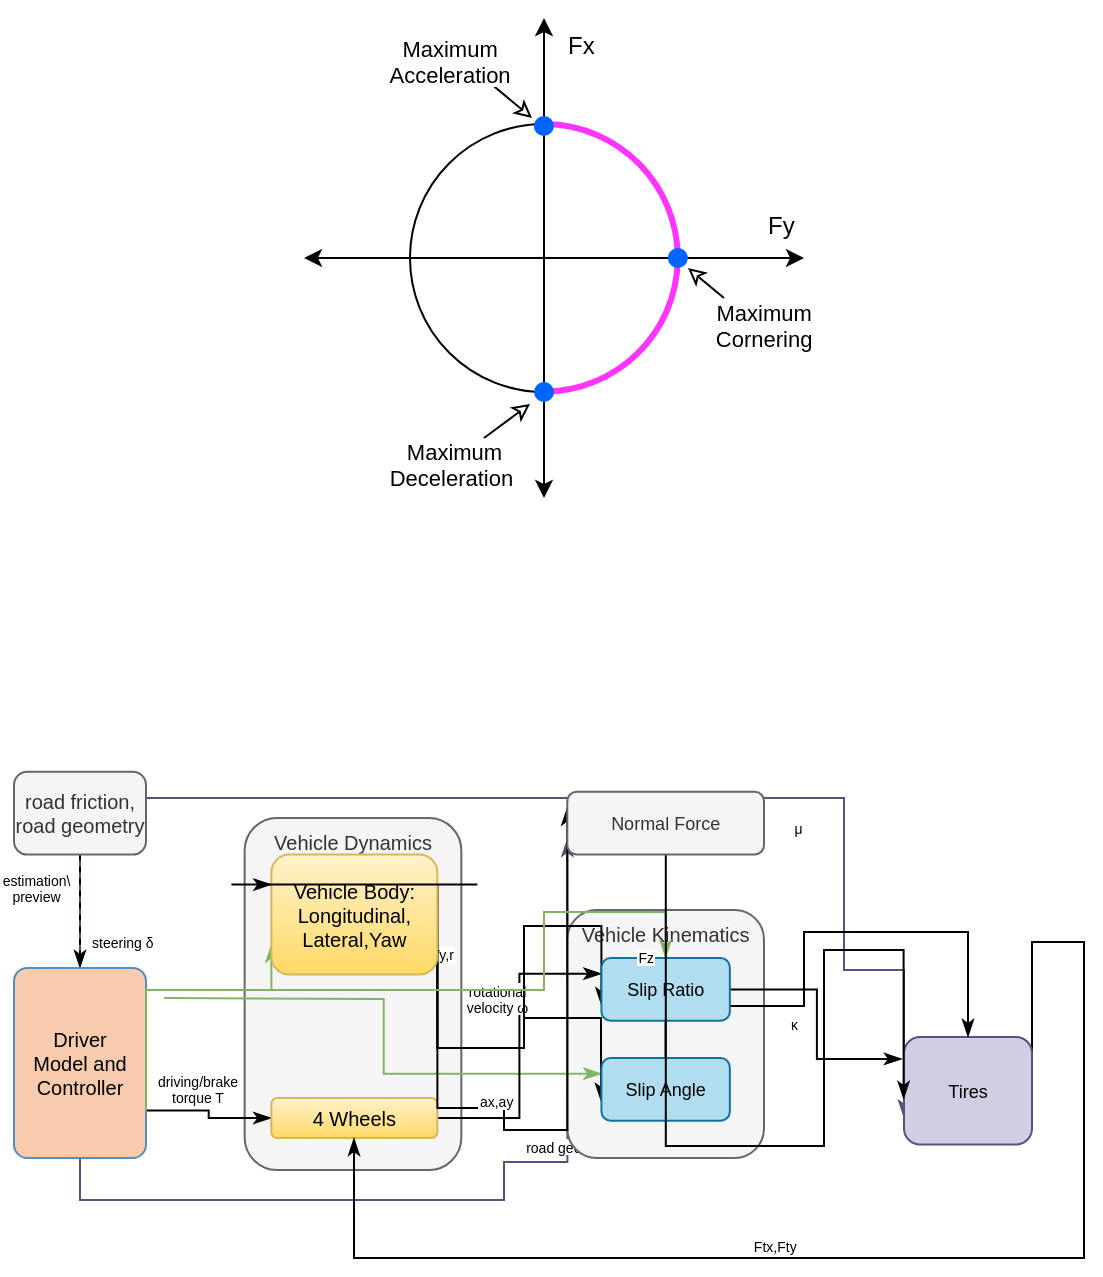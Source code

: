 <mxfile version="14.5.3" type="github" pages="2">
  <diagram id="g7usEjnd5ee0Ly5ZbJtn" name="Page-1">
    <mxGraphModel dx="1016" dy="541" grid="1" gridSize="10" guides="1" tooltips="1" connect="1" arrows="1" fold="1" page="1" pageScale="1" pageWidth="850" pageHeight="1100" math="0" shadow="0">
      <root>
        <mxCell id="0" />
        <mxCell id="1" parent="0" />
        <mxCell id="kuxUDI9ris-chH6kOZA5-81" value="" style="edgeStyle=orthogonalEdgeStyle;rounded=0;orthogonalLoop=1;jettySize=auto;entryX=0;entryY=0.75;entryDx=0;entryDy=0;startArrow=none;startFill=0;endArrow=classicThin;endFill=1;fontSize=10;fillColor=#d0cee2;strokeColor=#56517e;" parent="1" source="kuxUDI9ris-chH6kOZA5-87" target="kuxUDI9ris-chH6kOZA5-118" edge="1">
          <mxGeometry relative="1" as="geometry">
            <Array as="points">
              <mxPoint x="420" y="791" />
              <mxPoint x="420" y="772" />
            </Array>
          </mxGeometry>
        </mxCell>
        <mxCell id="kuxUDI9ris-chH6kOZA5-82" value="road geometry" style="edgeLabel;align=center;verticalAlign=middle;resizable=0;points=[];fontSize=7;" parent="kuxUDI9ris-chH6kOZA5-81" vertex="1" connectable="0">
          <mxGeometry x="0.278" y="1" relative="1" as="geometry">
            <mxPoint x="36.62" y="-25.42" as="offset" />
          </mxGeometry>
        </mxCell>
        <mxCell id="kuxUDI9ris-chH6kOZA5-83" value="" style="edgeStyle=orthogonalEdgeStyle;rounded=0;orthogonalLoop=1;jettySize=auto;entryX=0;entryY=0.75;entryDx=0;entryDy=0;startArrow=none;startFill=0;endArrow=classicThin;endFill=1;fontSize=7;fillColor=#d0cee2;strokeColor=#56517e;" parent="1" source="kuxUDI9ris-chH6kOZA5-87" target="kuxUDI9ris-chH6kOZA5-102" edge="1">
          <mxGeometry relative="1" as="geometry">
            <Array as="points">
              <mxPoint x="208" y="590" />
              <mxPoint x="590" y="590" />
              <mxPoint x="590" y="676" />
              <mxPoint x="620" y="676" />
            </Array>
          </mxGeometry>
        </mxCell>
        <mxCell id="kuxUDI9ris-chH6kOZA5-84" value="μ" style="edgeLabel;align=center;verticalAlign=middle;resizable=0;points=[];fontSize=7;" parent="kuxUDI9ris-chH6kOZA5-83" vertex="1" connectable="0">
          <mxGeometry x="0.38" y="-1" relative="1" as="geometry">
            <mxPoint x="-22" y="-8" as="offset" />
          </mxGeometry>
        </mxCell>
        <mxCell id="kuxUDI9ris-chH6kOZA5-85" value="" style="edgeStyle=orthogonalEdgeStyle;rounded=0;orthogonalLoop=1;jettySize=auto;startArrow=none;startFill=0;endArrow=classicThin;endFill=1;fontSize=7;dashed=1;" parent="1" source="kuxUDI9ris-chH6kOZA5-87" target="kuxUDI9ris-chH6kOZA5-95" edge="1">
          <mxGeometry relative="1" as="geometry" />
        </mxCell>
        <mxCell id="kuxUDI9ris-chH6kOZA5-86" value="estimation\&#xa;preview" style="edgeLabel;align=center;verticalAlign=middle;resizable=0;points=[];fontSize=7;" parent="kuxUDI9ris-chH6kOZA5-85" vertex="1" connectable="0">
          <mxGeometry x="-0.254" relative="1" as="geometry">
            <mxPoint x="-22" y="-4.04" as="offset" />
          </mxGeometry>
        </mxCell>
        <mxCell id="kuxUDI9ris-chH6kOZA5-87" value="road friction,&#xa;road geometry" style="rounded=1;labelBackgroundColor=none;arcSize=16;verticalAlign=middle;fontSize=10;align=center;fillColor=#f5f5f5;strokeColor=#666666;fontColor=#333333;" parent="1" vertex="1">
          <mxGeometry x="175" y="576.87" width="66" height="41.42" as="geometry" />
        </mxCell>
        <mxCell id="kuxUDI9ris-chH6kOZA5-88" value="Vehicle Kinematics" style="rounded=1;align=center;verticalAlign=top;fontSize=10;fontStyle=0;strokeColor=#666666;fillColor=#f5f5f5;fontColor=#333333;glass=0;" parent="1" vertex="1">
          <mxGeometry x="451.65" y="646" width="98.35" height="124" as="geometry" />
        </mxCell>
        <mxCell id="kuxUDI9ris-chH6kOZA5-89" value="Vehicle Dynamics" style="rounded=1;align=center;verticalAlign=top;fontSize=10;fontStyle=0;strokeColor=#666666;fillColor=#f5f5f5;fontColor=#333333;glass=0;" parent="1" vertex="1">
          <mxGeometry x="290.32" y="600" width="108.35" height="176" as="geometry" />
        </mxCell>
        <mxCell id="kuxUDI9ris-chH6kOZA5-90" value="" style="edgeStyle=orthogonalEdgeStyle;rounded=0;orthogonalLoop=1;jettySize=auto;entryX=0;entryY=0.5;entryDx=0;entryDy=0;endArrow=classicThin;endFill=1;exitX=1;exitY=0.75;exitDx=0;exitDy=0;" parent="1" source="kuxUDI9ris-chH6kOZA5-95" target="kuxUDI9ris-chH6kOZA5-98" edge="1">
          <mxGeometry relative="1" as="geometry">
            <mxPoint x="250" y="740" as="sourcePoint" />
          </mxGeometry>
        </mxCell>
        <mxCell id="kuxUDI9ris-chH6kOZA5-91" value="driving/brake &#xa;torque T" style="edgeLabel;align=center;verticalAlign=middle;resizable=0;points=[];fontSize=7;" parent="kuxUDI9ris-chH6kOZA5-90" vertex="1" connectable="0">
          <mxGeometry x="-0.258" y="-1" relative="1" as="geometry">
            <mxPoint x="1.24" y="-11.41" as="offset" />
          </mxGeometry>
        </mxCell>
        <mxCell id="kuxUDI9ris-chH6kOZA5-92" value="" style="edgeStyle=orthogonalEdgeStyle;rounded=0;orthogonalLoop=1;jettySize=auto;exitX=1;exitY=0.75;exitDx=0;exitDy=0;fontSize=7;endArrow=classicThin;endFill=1;fillColor=#d5e8d4;strokeColor=#82b366;entryX=0;entryY=0.75;entryDx=0;entryDy=0;" parent="1" source="kuxUDI9ris-chH6kOZA5-95" target="kuxUDI9ris-chH6kOZA5-108" edge="1">
          <mxGeometry relative="1" as="geometry">
            <Array as="points">
              <mxPoint x="241" y="686" />
              <mxPoint x="304" y="686" />
            </Array>
          </mxGeometry>
        </mxCell>
        <mxCell id="kuxUDI9ris-chH6kOZA5-93" value="steering δ" style="edgeLabel;align=center;verticalAlign=middle;resizable=0;points=[];fontSize=7;" parent="kuxUDI9ris-chH6kOZA5-92" vertex="1" connectable="0">
          <mxGeometry x="-0.199" y="1" relative="1" as="geometry">
            <mxPoint x="-10.86" y="-25.51" as="offset" />
          </mxGeometry>
        </mxCell>
        <mxCell id="kuxUDI9ris-chH6kOZA5-94" value="" style="edgeStyle=orthogonalEdgeStyle;rounded=0;orthogonalLoop=1;jettySize=auto;entryX=0;entryY=0.25;entryDx=0;entryDy=0;fontSize=7;endArrow=classicThin;endFill=1;fillColor=#d5e8d4;strokeColor=#82b366;" parent="1" target="kuxUDI9ris-chH6kOZA5-111" edge="1">
          <mxGeometry relative="1" as="geometry">
            <mxPoint x="250" y="690" as="sourcePoint" />
          </mxGeometry>
        </mxCell>
        <mxCell id="kuxUDI9ris-chH6kOZA5-95" value="Driver &#xa;Model and &#xa;Controller" style="rounded=1;align=center;verticalAlign=middle;fontSize=10;fontStyle=0;fillColor=#F8CBAD;strokeColor=#578EC0;arcSize=10;" parent="1" vertex="1">
          <mxGeometry x="175" y="674.97" width="66" height="95.03" as="geometry" />
        </mxCell>
        <mxCell id="kuxUDI9ris-chH6kOZA5-96" value="" style="edgeStyle=orthogonalEdgeStyle;rounded=0;orthogonalLoop=1;jettySize=auto;fontSize=7;entryX=0;entryY=0.25;entryDx=0;entryDy=0;endArrow=classicThin;endFill=1;" parent="1" source="kuxUDI9ris-chH6kOZA5-98" target="kuxUDI9ris-chH6kOZA5-114" edge="1">
          <mxGeometry relative="1" as="geometry">
            <mxPoint x="460" y="630" as="targetPoint" />
          </mxGeometry>
        </mxCell>
        <mxCell id="kuxUDI9ris-chH6kOZA5-97" value="rotational &#xa;velocity ω" style="edgeLabel;align=center;verticalAlign=middle;resizable=0;points=[];fontSize=7;" parent="kuxUDI9ris-chH6kOZA5-96" vertex="1" connectable="0">
          <mxGeometry x="0.169" relative="1" as="geometry">
            <mxPoint x="-11.21" y="-10.4" as="offset" />
          </mxGeometry>
        </mxCell>
        <mxCell id="kuxUDI9ris-chH6kOZA5-98" value="4 Wheels" style="rounded=1;align=center;verticalAlign=middle;fontSize=10;fontStyle=0;fillColor=#fff2cc;strokeColor=#d6b656;gradientColor=#ffd966;" parent="1" vertex="1">
          <mxGeometry x="303.68" y="740.005" width="83" height="20" as="geometry" />
        </mxCell>
        <mxCell id="kuxUDI9ris-chH6kOZA5-99" value="" style="edgeStyle=orthogonalEdgeStyle;rounded=0;orthogonalLoop=1;jettySize=auto;exitX=0.5;exitY=1;exitDx=0;exitDy=0;" parent="1" source="kuxUDI9ris-chH6kOZA5-98" target="kuxUDI9ris-chH6kOZA5-98" edge="1">
          <mxGeometry relative="1" as="geometry" />
        </mxCell>
        <mxCell id="kuxUDI9ris-chH6kOZA5-100" value="" style="edgeStyle=orthogonalEdgeStyle;rounded=0;orthogonalLoop=1;jettySize=auto;exitX=1;exitY=0.5;exitDx=0;exitDy=0;fontSize=7;endArrow=classicThin;endFill=1;" parent="1" source="kuxUDI9ris-chH6kOZA5-102" edge="1">
          <mxGeometry relative="1" as="geometry">
            <mxPoint x="345" y="760" as="targetPoint" />
            <Array as="points">
              <mxPoint x="710" y="662" />
              <mxPoint x="710" y="820" />
              <mxPoint x="345" y="820" />
            </Array>
          </mxGeometry>
        </mxCell>
        <mxCell id="kuxUDI9ris-chH6kOZA5-101" value="Ftx,Fty" style="edgeLabel;align=center;verticalAlign=middle;resizable=0;points=[];fontSize=7;" parent="kuxUDI9ris-chH6kOZA5-100" vertex="1" connectable="0">
          <mxGeometry x="0.217" relative="1" as="geometry">
            <mxPoint x="2.99" y="-6" as="offset" />
          </mxGeometry>
        </mxCell>
        <mxCell id="kuxUDI9ris-chH6kOZA5-102" value="Tires" style="rounded=1;align=center;verticalAlign=middle;fillColor=#d0cee2;strokeColor=#56517e;fontSize=9;fontStyle=0;" parent="1" vertex="1">
          <mxGeometry x="620" y="709.51" width="64" height="53.76" as="geometry" />
        </mxCell>
        <mxCell id="kuxUDI9ris-chH6kOZA5-103" value="" style="edgeStyle=orthogonalEdgeStyle;rounded=0;orthogonalLoop=1;jettySize=auto;fontSize=7;entryX=-0.003;entryY=0.685;entryDx=0;entryDy=0;entryPerimeter=0;endArrow=classicThin;endFill=1;exitX=1;exitY=0.25;exitDx=0;exitDy=0;" parent="1" source="kuxUDI9ris-chH6kOZA5-108" target="kuxUDI9ris-chH6kOZA5-111" edge="1">
          <mxGeometry relative="1" as="geometry">
            <Array as="points">
              <mxPoint x="430" y="715" />
              <mxPoint x="430" y="700" />
            </Array>
          </mxGeometry>
        </mxCell>
        <mxCell id="kuxUDI9ris-chH6kOZA5-104" value="Vx,Vy,r" style="edgeLabel;align=center;verticalAlign=middle;resizable=0;points=[];fontSize=7;" parent="kuxUDI9ris-chH6kOZA5-103" vertex="1" connectable="0">
          <mxGeometry x="-0.624" relative="1" as="geometry">
            <mxPoint x="-2.93" y="-6.3" as="offset" />
          </mxGeometry>
        </mxCell>
        <mxCell id="kuxUDI9ris-chH6kOZA5-105" value="" style="edgeStyle=orthogonalEdgeStyle;rounded=0;orthogonalLoop=1;jettySize=auto;startArrow=none;startFill=0;endArrow=classicThin;endFill=1;fontSize=7;entryX=0;entryY=0.75;entryDx=0;entryDy=0;exitX=1;exitY=0.25;exitDx=0;exitDy=0;" parent="1" source="kuxUDI9ris-chH6kOZA5-108" target="kuxUDI9ris-chH6kOZA5-114" edge="1">
          <mxGeometry relative="1" as="geometry">
            <mxPoint x="450" y="740" as="targetPoint" />
            <Array as="points">
              <mxPoint x="430" y="715" />
              <mxPoint x="430" y="654" />
            </Array>
          </mxGeometry>
        </mxCell>
        <mxCell id="kuxUDI9ris-chH6kOZA5-106" value="" style="edgeStyle=orthogonalEdgeStyle;rounded=0;orthogonalLoop=1;jettySize=auto;startArrow=none;startFill=0;endArrow=classicThin;endFill=1;fontSize=7;entryX=0;entryY=0.25;entryDx=0;entryDy=0;exitX=1;exitY=0.75;exitDx=0;exitDy=0;" parent="1" source="kuxUDI9ris-chH6kOZA5-108" target="kuxUDI9ris-chH6kOZA5-118" edge="1">
          <mxGeometry relative="1" as="geometry">
            <Array as="points">
              <mxPoint x="420" y="745" />
              <mxPoint x="420" y="756" />
            </Array>
          </mxGeometry>
        </mxCell>
        <mxCell id="kuxUDI9ris-chH6kOZA5-107" value="ax,ay" style="edgeLabel;align=center;verticalAlign=middle;resizable=0;points=[];fontSize=7;" parent="kuxUDI9ris-chH6kOZA5-106" vertex="1" connectable="0">
          <mxGeometry x="-0.536" y="1" relative="1" as="geometry">
            <mxPoint x="28.38" y="4.58" as="offset" />
          </mxGeometry>
        </mxCell>
        <mxCell id="kuxUDI9ris-chH6kOZA5-108" value="Vehicle Body:&#xa;Longitudinal,&#xa;Lateral,Yaw" style="rounded=1;align=center;verticalAlign=middle;fontSize=10;fontStyle=0;fillColor=#fff2cc;strokeColor=#d6b656;gradientColor=#ffd966;" parent="1" vertex="1">
          <mxGeometry x="303.68" y="618.29" width="83" height="60" as="geometry" />
        </mxCell>
        <mxCell id="kuxUDI9ris-chH6kOZA5-109" value="" style="edgeStyle=orthogonalEdgeStyle;rounded=0;orthogonalLoop=1;jettySize=auto;startArrow=none;startFill=0;endArrow=classicThin;endFill=1;fontSize=7;" parent="1" source="kuxUDI9ris-chH6kOZA5-111" target="kuxUDI9ris-chH6kOZA5-102" edge="1">
          <mxGeometry relative="1" as="geometry">
            <Array as="points">
              <mxPoint x="570" y="694" />
              <mxPoint x="570" y="657" />
            </Array>
          </mxGeometry>
        </mxCell>
        <mxCell id="kuxUDI9ris-chH6kOZA5-110" value="α" style="edgeLabel;align=center;verticalAlign=middle;resizable=0;points=[];fontSize=7;" parent="kuxUDI9ris-chH6kOZA5-109" vertex="1" connectable="0">
          <mxGeometry x="-0.642" y="-1" relative="1" as="geometry">
            <mxPoint x="3.85" y="-6.92" as="offset" />
          </mxGeometry>
        </mxCell>
        <mxCell id="kuxUDI9ris-chH6kOZA5-111" value="Slip Angle" style="rounded=1;align=center;verticalAlign=middle;fillColor=#b1ddf0;strokeColor=#10739e;fontSize=9;fontStyle=0;" parent="1" vertex="1">
          <mxGeometry x="468.72" y="720" width="64.21" height="31.42" as="geometry" />
        </mxCell>
        <mxCell id="kuxUDI9ris-chH6kOZA5-112" value="" style="edgeStyle=orthogonalEdgeStyle;rounded=0;orthogonalLoop=1;jettySize=auto;startArrow=none;startFill=0;endArrow=classicThin;endFill=1;fontSize=7;entryX=-0.016;entryY=0.204;entryDx=0;entryDy=0;entryPerimeter=0;" parent="1" source="kuxUDI9ris-chH6kOZA5-114" target="kuxUDI9ris-chH6kOZA5-102" edge="1">
          <mxGeometry relative="1" as="geometry" />
        </mxCell>
        <mxCell id="kuxUDI9ris-chH6kOZA5-113" value="κ" style="edgeLabel;align=center;verticalAlign=middle;resizable=0;points=[];fontSize=7;" parent="kuxUDI9ris-chH6kOZA5-112" vertex="1" connectable="0">
          <mxGeometry x="0.016" y="6" relative="1" as="geometry">
            <mxPoint x="-17.43" y="-0.31" as="offset" />
          </mxGeometry>
        </mxCell>
        <mxCell id="kuxUDI9ris-chH6kOZA5-114" value="Slip Ratio" style="rounded=1;align=center;verticalAlign=middle;fillColor=#b1ddf0;strokeColor=#10739e;fontSize=9;fontStyle=0;" parent="1" vertex="1">
          <mxGeometry x="468.72" y="670.0" width="64.21" height="31.42" as="geometry" />
        </mxCell>
        <mxCell id="kuxUDI9ris-chH6kOZA5-115" value="" style="edgeStyle=orthogonalEdgeStyle;rounded=0;orthogonalLoop=1;jettySize=auto;exitX=1;exitY=0.75;exitDx=0;exitDy=0;fontSize=7;endArrow=classicThin;endFill=1;fillColor=#d5e8d4;strokeColor=#82b366;" parent="1" source="kuxUDI9ris-chH6kOZA5-95" target="kuxUDI9ris-chH6kOZA5-114" edge="1">
          <mxGeometry relative="1" as="geometry">
            <mxPoint x="230" y="695.953" as="sourcePoint" />
            <mxPoint x="337.68" y="740" as="targetPoint" />
            <Array as="points">
              <mxPoint x="440" y="686" />
              <mxPoint x="440" y="647" />
            </Array>
          </mxGeometry>
        </mxCell>
        <mxCell id="kuxUDI9ris-chH6kOZA5-116" value="" style="edgeStyle=orthogonalEdgeStyle;rounded=0;orthogonalLoop=1;jettySize=auto;entryX=-0.003;entryY=0.576;entryDx=0;entryDy=0;startArrow=none;startFill=0;endArrow=classicThin;endFill=1;fontSize=7;entryPerimeter=0;" parent="1" source="kuxUDI9ris-chH6kOZA5-118" target="kuxUDI9ris-chH6kOZA5-102" edge="1">
          <mxGeometry relative="1" as="geometry">
            <Array as="points">
              <mxPoint x="580" y="764" />
              <mxPoint x="580" y="666" />
            </Array>
          </mxGeometry>
        </mxCell>
        <mxCell id="kuxUDI9ris-chH6kOZA5-117" value="Fz" style="edgeLabel;align=center;verticalAlign=middle;resizable=0;points=[];fontSize=7;" parent="kuxUDI9ris-chH6kOZA5-116" vertex="1" connectable="0">
          <mxGeometry x="-0.736" y="1" relative="1" as="geometry">
            <mxPoint x="-11" y="-6" as="offset" />
          </mxGeometry>
        </mxCell>
        <mxCell id="kuxUDI9ris-chH6kOZA5-118" value="Normal Force" style="rounded=1;align=center;verticalAlign=middle;fontSize=9;fontStyle=0;fillColor=#f5f5f5;strokeColor=#666666;fontColor=#333333;" parent="1" vertex="1">
          <mxGeometry x="451.65" y="586.87" width="98.35" height="31.42" as="geometry" />
        </mxCell>
        <mxCell id="kuxUDI9ris-chH6kOZA5-119" value="" style="edgeStyle=orthogonalEdgeStyle;rounded=0;orthogonalLoop=1;jettySize=auto;startArrow=none;startFill=0;endArrow=classicThin;endFill=1;fontSize=7;entryX=0;entryY=0.25;entryDx=0;entryDy=0;exitX=1;exitY=0.25;exitDx=0;exitDy=0;" parent="1" source="kuxUDI9ris-chH6kOZA5-108" target="kuxUDI9ris-chH6kOZA5-108" edge="1">
          <mxGeometry relative="1" as="geometry">
            <mxPoint x="478.72" y="664.155" as="targetPoint" />
            <mxPoint x="396.68" y="725" as="sourcePoint" />
          </mxGeometry>
        </mxCell>
        <mxCell id="zeGIx0DeRolgVq0zqXq3-1" value="" style="endArrow=classic;startArrow=classic;" edge="1" parent="1">
          <mxGeometry width="50" height="50" relative="1" as="geometry">
            <mxPoint x="320" y="320" as="sourcePoint" />
            <mxPoint x="570" y="320" as="targetPoint" />
          </mxGeometry>
        </mxCell>
        <mxCell id="zeGIx0DeRolgVq0zqXq3-2" value="" style="endArrow=classic;startArrow=classic;" edge="1" parent="1">
          <mxGeometry width="50" height="50" relative="1" as="geometry">
            <mxPoint x="440" y="440" as="sourcePoint" />
            <mxPoint x="440" y="200" as="targetPoint" />
          </mxGeometry>
        </mxCell>
        <mxCell id="zeGIx0DeRolgVq0zqXq3-3" value="" style="ellipse;fillColor=none;aspect=fixed;" vertex="1" parent="1">
          <mxGeometry x="373" y="253" width="134" height="134" as="geometry" />
        </mxCell>
        <mxCell id="zeGIx0DeRolgVq0zqXq3-5" value="Fx" style="text;" vertex="1" parent="1">
          <mxGeometry x="450" y="200" width="40" height="30" as="geometry" />
        </mxCell>
        <mxCell id="zeGIx0DeRolgVq0zqXq3-6" value="Fy" style="text;" vertex="1" parent="1">
          <mxGeometry x="550" y="290" width="40" height="30" as="geometry" />
        </mxCell>
        <mxCell id="zeGIx0DeRolgVq0zqXq3-8" value="" style="verticalLabelPosition=bottom;verticalAlign=top;shape=mxgraph.basic.arc;startAngle=0.002;endAngle=0.502;strokeWidth=3;fontColor=#ffffff;fillColor=none;strokeColor=#FF33FF;" vertex="1" parent="1">
          <mxGeometry x="373" y="253" width="133.858" height="133.858" as="geometry" />
        </mxCell>
        <mxCell id="zeGIx0DeRolgVq0zqXq3-10" value="" style="shape=ellipse;fillColor=#0065FF;strokeColor=none;" vertex="1" parent="1">
          <mxGeometry x="435" y="382" width="10" height="10" as="geometry" />
        </mxCell>
        <mxCell id="zeGIx0DeRolgVq0zqXq3-11" value="" style="shape=ellipse;fillColor=#0065FF;strokeColor=none;" vertex="1" parent="1">
          <mxGeometry x="501.93" y="315" width="10" height="10" as="geometry" />
        </mxCell>
        <mxCell id="zeGIx0DeRolgVq0zqXq3-14" value="" style="shape=ellipse;fillColor=#0065FF;strokeColor=none;" vertex="1" parent="1">
          <mxGeometry x="434.93" y="249" width="10" height="10" as="geometry" />
        </mxCell>
        <mxCell id="zeGIx0DeRolgVq0zqXq3-16" value="" style="endArrow=classic;endFill=0;" edge="1" parent="1">
          <mxGeometry width="50" height="50" relative="1" as="geometry">
            <mxPoint x="410" y="230" as="sourcePoint" />
            <mxPoint x="434" y="250" as="targetPoint" />
          </mxGeometry>
        </mxCell>
        <mxCell id="zeGIx0DeRolgVq0zqXq3-17" value="Maximum &#xa;Acceleration" style="edgeLabel;align=center;verticalAlign=middle;resizable=0;points=[];" vertex="1" connectable="0" parent="zeGIx0DeRolgVq0zqXq3-16">
          <mxGeometry x="-0.458" relative="1" as="geometry">
            <mxPoint x="-23.74" y="-14.26" as="offset" />
          </mxGeometry>
        </mxCell>
        <mxCell id="zeGIx0DeRolgVq0zqXq3-19" value="" style="endArrow=classic;endFill=0;" edge="1" parent="1">
          <mxGeometry width="50" height="50" relative="1" as="geometry">
            <mxPoint x="410" y="410" as="sourcePoint" />
            <mxPoint x="433" y="393" as="targetPoint" />
          </mxGeometry>
        </mxCell>
        <mxCell id="zeGIx0DeRolgVq0zqXq3-20" value="Maximum &#xa;Deceleration " style="edgeLabel;align=center;verticalAlign=middle;resizable=0;points=[];" vertex="1" connectable="0" parent="zeGIx0DeRolgVq0zqXq3-19">
          <mxGeometry x="-0.458" relative="1" as="geometry">
            <mxPoint x="-21.42" y="17.42" as="offset" />
          </mxGeometry>
        </mxCell>
        <mxCell id="zeGIx0DeRolgVq0zqXq3-22" value="" style="endArrow=classic;endFill=0;" edge="1" parent="1">
          <mxGeometry width="50" height="50" relative="1" as="geometry">
            <mxPoint x="530" y="340" as="sourcePoint" />
            <mxPoint x="512" y="325" as="targetPoint" />
          </mxGeometry>
        </mxCell>
        <mxCell id="zeGIx0DeRolgVq0zqXq3-23" value="Maximum &#xa;Cornering" style="edgeLabel;align=center;verticalAlign=middle;resizable=0;points=[];" vertex="1" connectable="0" parent="zeGIx0DeRolgVq0zqXq3-22">
          <mxGeometry x="-0.458" relative="1" as="geometry">
            <mxPoint x="24.83" y="17.42" as="offset" />
          </mxGeometry>
        </mxCell>
      </root>
    </mxGraphModel>
  </diagram>
  <diagram id="X77Ue-ZlXGN9faTH996L" name="Page-2">
    <mxGraphModel dx="779" dy="412" grid="0" gridSize="10" guides="1" tooltips="1" connect="1" arrows="1" fold="1" page="1" pageScale="1" pageWidth="850" pageHeight="1100" math="0" shadow="0">
      <root>
        <mxCell id="i4RcE1fr88npL_jNl3nU-0" />
        <mxCell id="i4RcE1fr88npL_jNl3nU-1" parent="i4RcE1fr88npL_jNl3nU-0" />
        <mxCell id="Za7xxilf6f-1Jp0edNZU-0" value="" style="edgeStyle=orthogonalEdgeStyle;rounded=0;orthogonalLoop=1;jettySize=auto;entryX=0;entryY=0.75;entryDx=0;entryDy=0;startArrow=none;startFill=0;endArrow=classicThin;endFill=1;fontSize=10;fillColor=#d0cee2;strokeColor=#56517e;" edge="1" parent="i4RcE1fr88npL_jNl3nU-1" source="Za7xxilf6f-1Jp0edNZU-6" target="Za7xxilf6f-1Jp0edNZU-37">
          <mxGeometry relative="1" as="geometry">
            <Array as="points">
              <mxPoint x="425" y="404.13" />
              <mxPoint x="425" y="385.13" />
            </Array>
          </mxGeometry>
        </mxCell>
        <mxCell id="Za7xxilf6f-1Jp0edNZU-1" value="road geometry" style="edgeLabel;align=center;verticalAlign=middle;resizable=0;points=[];fontSize=7;" vertex="1" connectable="0" parent="Za7xxilf6f-1Jp0edNZU-0">
          <mxGeometry x="0.278" y="1" relative="1" as="geometry">
            <mxPoint x="36.62" y="-25.42" as="offset" />
          </mxGeometry>
        </mxCell>
        <mxCell id="Za7xxilf6f-1Jp0edNZU-2" value="" style="edgeStyle=orthogonalEdgeStyle;rounded=0;orthogonalLoop=1;jettySize=auto;entryX=0;entryY=0.75;entryDx=0;entryDy=0;startArrow=none;startFill=0;endArrow=classicThin;endFill=1;fontSize=7;fillColor=#d0cee2;strokeColor=#56517e;" edge="1" parent="i4RcE1fr88npL_jNl3nU-1" source="Za7xxilf6f-1Jp0edNZU-6" target="Za7xxilf6f-1Jp0edNZU-21">
          <mxGeometry relative="1" as="geometry">
            <Array as="points">
              <mxPoint x="213" y="203.13" />
              <mxPoint x="595" y="203.13" />
              <mxPoint x="595" y="289.13" />
              <mxPoint x="625" y="289.13" />
            </Array>
          </mxGeometry>
        </mxCell>
        <mxCell id="Za7xxilf6f-1Jp0edNZU-3" value="μ" style="edgeLabel;align=center;verticalAlign=middle;resizable=0;points=[];fontSize=7;" vertex="1" connectable="0" parent="Za7xxilf6f-1Jp0edNZU-2">
          <mxGeometry x="0.38" y="-1" relative="1" as="geometry">
            <mxPoint x="-22" y="-8" as="offset" />
          </mxGeometry>
        </mxCell>
        <mxCell id="Za7xxilf6f-1Jp0edNZU-4" value="" style="edgeStyle=orthogonalEdgeStyle;rounded=0;orthogonalLoop=1;jettySize=auto;startArrow=none;startFill=0;endArrow=classicThin;endFill=1;fontSize=7;dashed=1;" edge="1" parent="i4RcE1fr88npL_jNl3nU-1" source="Za7xxilf6f-1Jp0edNZU-6" target="Za7xxilf6f-1Jp0edNZU-14">
          <mxGeometry relative="1" as="geometry" />
        </mxCell>
        <mxCell id="Za7xxilf6f-1Jp0edNZU-5" value="estimation\&#xa;preview" style="edgeLabel;align=center;verticalAlign=middle;resizable=0;points=[];fontSize=7;" vertex="1" connectable="0" parent="Za7xxilf6f-1Jp0edNZU-4">
          <mxGeometry x="-0.254" relative="1" as="geometry">
            <mxPoint x="-22" y="-4.04" as="offset" />
          </mxGeometry>
        </mxCell>
        <mxCell id="Za7xxilf6f-1Jp0edNZU-6" value="road friction,&#xa;road geometry" style="rounded=1;labelBackgroundColor=none;arcSize=16;verticalAlign=middle;fontSize=10;align=center;fillColor=#f5f5f5;strokeColor=#666666;fontColor=#333333;" vertex="1" parent="i4RcE1fr88npL_jNl3nU-1">
          <mxGeometry x="180" y="190" width="66" height="41.42" as="geometry" />
        </mxCell>
        <mxCell id="Za7xxilf6f-1Jp0edNZU-7" value="Vehicle Kinematics" style="rounded=1;align=center;verticalAlign=top;fontSize=10;fontStyle=0;strokeColor=#666666;fillColor=#f5f5f5;fontColor=#333333;glass=0;" vertex="1" parent="i4RcE1fr88npL_jNl3nU-1">
          <mxGeometry x="456.65" y="259.13" width="98.35" height="124" as="geometry" />
        </mxCell>
        <mxCell id="Za7xxilf6f-1Jp0edNZU-8" value="Vehicle Dynamics" style="rounded=1;align=center;verticalAlign=top;fontSize=10;fontStyle=0;strokeColor=#666666;fillColor=#f5f5f5;fontColor=#333333;glass=0;" vertex="1" parent="i4RcE1fr88npL_jNl3nU-1">
          <mxGeometry x="295.32" y="213.13" width="108.35" height="176" as="geometry" />
        </mxCell>
        <mxCell id="Za7xxilf6f-1Jp0edNZU-9" value="" style="edgeStyle=orthogonalEdgeStyle;rounded=0;orthogonalLoop=1;jettySize=auto;entryX=0;entryY=0.5;entryDx=0;entryDy=0;endArrow=classicThin;endFill=1;exitX=1;exitY=0.75;exitDx=0;exitDy=0;" edge="1" parent="i4RcE1fr88npL_jNl3nU-1" source="Za7xxilf6f-1Jp0edNZU-14" target="Za7xxilf6f-1Jp0edNZU-17">
          <mxGeometry relative="1" as="geometry">
            <mxPoint x="255" y="353.13" as="sourcePoint" />
          </mxGeometry>
        </mxCell>
        <mxCell id="Za7xxilf6f-1Jp0edNZU-10" value="driving/brake &#xa;torque T" style="edgeLabel;align=center;verticalAlign=middle;resizable=0;points=[];fontSize=7;" vertex="1" connectable="0" parent="Za7xxilf6f-1Jp0edNZU-9">
          <mxGeometry x="-0.258" y="-1" relative="1" as="geometry">
            <mxPoint x="1.24" y="-11.41" as="offset" />
          </mxGeometry>
        </mxCell>
        <mxCell id="Za7xxilf6f-1Jp0edNZU-11" value="" style="edgeStyle=orthogonalEdgeStyle;rounded=0;orthogonalLoop=1;jettySize=auto;exitX=1;exitY=0.75;exitDx=0;exitDy=0;fontSize=7;endArrow=classicThin;endFill=1;fillColor=#d5e8d4;strokeColor=#82b366;entryX=0;entryY=0.75;entryDx=0;entryDy=0;" edge="1" parent="i4RcE1fr88npL_jNl3nU-1" source="Za7xxilf6f-1Jp0edNZU-14" target="Za7xxilf6f-1Jp0edNZU-27">
          <mxGeometry relative="1" as="geometry">
            <Array as="points">
              <mxPoint x="246" y="299.13" />
              <mxPoint x="309" y="299.13" />
            </Array>
          </mxGeometry>
        </mxCell>
        <mxCell id="Za7xxilf6f-1Jp0edNZU-12" value="steering δ" style="edgeLabel;align=center;verticalAlign=middle;resizable=0;points=[];fontSize=7;" vertex="1" connectable="0" parent="Za7xxilf6f-1Jp0edNZU-11">
          <mxGeometry x="-0.199" y="1" relative="1" as="geometry">
            <mxPoint x="-10.86" y="-25.51" as="offset" />
          </mxGeometry>
        </mxCell>
        <mxCell id="Za7xxilf6f-1Jp0edNZU-13" value="" style="edgeStyle=orthogonalEdgeStyle;rounded=0;orthogonalLoop=1;jettySize=auto;entryX=0;entryY=0.25;entryDx=0;entryDy=0;fontSize=7;endArrow=classicThin;endFill=1;fillColor=#d5e8d4;strokeColor=#82b366;" edge="1" parent="i4RcE1fr88npL_jNl3nU-1" target="Za7xxilf6f-1Jp0edNZU-30">
          <mxGeometry relative="1" as="geometry">
            <mxPoint x="255" y="303.13" as="sourcePoint" />
          </mxGeometry>
        </mxCell>
        <mxCell id="Za7xxilf6f-1Jp0edNZU-14" value="Driver &#xa;Model and &#xa;Controller" style="rounded=1;align=center;verticalAlign=middle;fontSize=10;fontStyle=0;fillColor=#F8CBAD;strokeColor=#578EC0;arcSize=10;" vertex="1" parent="i4RcE1fr88npL_jNl3nU-1">
          <mxGeometry x="180" y="288.1" width="66" height="95.03" as="geometry" />
        </mxCell>
        <mxCell id="Za7xxilf6f-1Jp0edNZU-15" value="" style="edgeStyle=orthogonalEdgeStyle;rounded=0;orthogonalLoop=1;jettySize=auto;fontSize=7;entryX=0;entryY=0.25;entryDx=0;entryDy=0;endArrow=classicThin;endFill=1;" edge="1" parent="i4RcE1fr88npL_jNl3nU-1" source="Za7xxilf6f-1Jp0edNZU-17" target="Za7xxilf6f-1Jp0edNZU-33">
          <mxGeometry relative="1" as="geometry">
            <mxPoint x="465" y="243.13" as="targetPoint" />
          </mxGeometry>
        </mxCell>
        <mxCell id="Za7xxilf6f-1Jp0edNZU-16" value="rotational &#xa;velocity ω" style="edgeLabel;align=center;verticalAlign=middle;resizable=0;points=[];fontSize=7;" vertex="1" connectable="0" parent="Za7xxilf6f-1Jp0edNZU-15">
          <mxGeometry x="0.169" relative="1" as="geometry">
            <mxPoint x="-11.21" y="-10.4" as="offset" />
          </mxGeometry>
        </mxCell>
        <mxCell id="Za7xxilf6f-1Jp0edNZU-17" value="4 Wheels" style="rounded=1;align=center;verticalAlign=middle;fontSize=10;fontStyle=0;fillColor=#fff2cc;strokeColor=#d6b656;gradientColor=#ffd966;" vertex="1" parent="i4RcE1fr88npL_jNl3nU-1">
          <mxGeometry x="308.68" y="353.135" width="83" height="20" as="geometry" />
        </mxCell>
        <mxCell id="Za7xxilf6f-1Jp0edNZU-18" value="" style="edgeStyle=orthogonalEdgeStyle;rounded=0;orthogonalLoop=1;jettySize=auto;exitX=0.5;exitY=1;exitDx=0;exitDy=0;" edge="1" parent="i4RcE1fr88npL_jNl3nU-1" source="Za7xxilf6f-1Jp0edNZU-17" target="Za7xxilf6f-1Jp0edNZU-17">
          <mxGeometry relative="1" as="geometry" />
        </mxCell>
        <mxCell id="Za7xxilf6f-1Jp0edNZU-19" value="" style="edgeStyle=orthogonalEdgeStyle;rounded=0;orthogonalLoop=1;jettySize=auto;exitX=1;exitY=0.5;exitDx=0;exitDy=0;fontSize=7;endArrow=classicThin;endFill=1;" edge="1" parent="i4RcE1fr88npL_jNl3nU-1" source="Za7xxilf6f-1Jp0edNZU-21">
          <mxGeometry relative="1" as="geometry">
            <mxPoint x="350" y="373.13" as="targetPoint" />
            <Array as="points">
              <mxPoint x="715" y="275.13" />
              <mxPoint x="715" y="433.13" />
              <mxPoint x="350" y="433.13" />
            </Array>
          </mxGeometry>
        </mxCell>
        <mxCell id="Za7xxilf6f-1Jp0edNZU-20" value="Ftx,Fty" style="edgeLabel;align=center;verticalAlign=middle;resizable=0;points=[];fontSize=7;" vertex="1" connectable="0" parent="Za7xxilf6f-1Jp0edNZU-19">
          <mxGeometry x="0.217" relative="1" as="geometry">
            <mxPoint x="2.99" y="-6" as="offset" />
          </mxGeometry>
        </mxCell>
        <mxCell id="Za7xxilf6f-1Jp0edNZU-21" value="Tires" style="rounded=1;align=center;verticalAlign=middle;fillColor=#d0cee2;strokeColor=#56517e;fontSize=9;fontStyle=0;" vertex="1" parent="i4RcE1fr88npL_jNl3nU-1">
          <mxGeometry x="625" y="322.64" width="64" height="53.76" as="geometry" />
        </mxCell>
        <mxCell id="Za7xxilf6f-1Jp0edNZU-22" value="" style="edgeStyle=orthogonalEdgeStyle;rounded=0;orthogonalLoop=1;jettySize=auto;fontSize=7;entryX=-0.003;entryY=0.685;entryDx=0;entryDy=0;entryPerimeter=0;endArrow=classicThin;endFill=1;exitX=1;exitY=0.25;exitDx=0;exitDy=0;" edge="1" parent="i4RcE1fr88npL_jNl3nU-1" source="Za7xxilf6f-1Jp0edNZU-27" target="Za7xxilf6f-1Jp0edNZU-30">
          <mxGeometry relative="1" as="geometry">
            <Array as="points">
              <mxPoint x="435" y="328.13" />
              <mxPoint x="435" y="313.13" />
            </Array>
          </mxGeometry>
        </mxCell>
        <mxCell id="Za7xxilf6f-1Jp0edNZU-23" value="Vx,Vy,r" style="edgeLabel;align=center;verticalAlign=middle;resizable=0;points=[];fontSize=7;" vertex="1" connectable="0" parent="Za7xxilf6f-1Jp0edNZU-22">
          <mxGeometry x="-0.624" relative="1" as="geometry">
            <mxPoint x="-2.93" y="-6.3" as="offset" />
          </mxGeometry>
        </mxCell>
        <mxCell id="Za7xxilf6f-1Jp0edNZU-24" value="" style="edgeStyle=orthogonalEdgeStyle;rounded=0;orthogonalLoop=1;jettySize=auto;startArrow=none;startFill=0;endArrow=classicThin;endFill=1;fontSize=7;entryX=0;entryY=0.75;entryDx=0;entryDy=0;exitX=1;exitY=0.25;exitDx=0;exitDy=0;" edge="1" parent="i4RcE1fr88npL_jNl3nU-1" source="Za7xxilf6f-1Jp0edNZU-27" target="Za7xxilf6f-1Jp0edNZU-33">
          <mxGeometry relative="1" as="geometry">
            <mxPoint x="455" y="353.13" as="targetPoint" />
            <Array as="points">
              <mxPoint x="435" y="328.13" />
              <mxPoint x="435" y="267.13" />
            </Array>
          </mxGeometry>
        </mxCell>
        <mxCell id="Za7xxilf6f-1Jp0edNZU-25" value="" style="edgeStyle=orthogonalEdgeStyle;rounded=0;orthogonalLoop=1;jettySize=auto;startArrow=none;startFill=0;endArrow=classicThin;endFill=1;fontSize=7;entryX=0;entryY=0.25;entryDx=0;entryDy=0;exitX=1;exitY=0.75;exitDx=0;exitDy=0;" edge="1" parent="i4RcE1fr88npL_jNl3nU-1" source="Za7xxilf6f-1Jp0edNZU-27" target="Za7xxilf6f-1Jp0edNZU-37">
          <mxGeometry relative="1" as="geometry">
            <Array as="points">
              <mxPoint x="425" y="358.13" />
              <mxPoint x="425" y="369.13" />
            </Array>
          </mxGeometry>
        </mxCell>
        <mxCell id="Za7xxilf6f-1Jp0edNZU-26" value="ax,ay" style="edgeLabel;align=center;verticalAlign=middle;resizable=0;points=[];fontSize=7;" vertex="1" connectable="0" parent="Za7xxilf6f-1Jp0edNZU-25">
          <mxGeometry x="-0.536" y="1" relative="1" as="geometry">
            <mxPoint x="28.38" y="4.58" as="offset" />
          </mxGeometry>
        </mxCell>
        <mxCell id="Za7xxilf6f-1Jp0edNZU-27" value="Vehicle Body:&#xa;Longitudinal,&#xa;Lateral,Yaw" style="rounded=1;align=center;verticalAlign=middle;fontSize=10;fontStyle=0;fillColor=#fff2cc;strokeColor=#d6b656;gradientColor=#ffd966;" vertex="1" parent="i4RcE1fr88npL_jNl3nU-1">
          <mxGeometry x="308.68" y="231.42" width="83" height="60" as="geometry" />
        </mxCell>
        <mxCell id="Za7xxilf6f-1Jp0edNZU-28" value="" style="edgeStyle=orthogonalEdgeStyle;rounded=0;orthogonalLoop=1;jettySize=auto;startArrow=none;startFill=0;endArrow=classicThin;endFill=1;fontSize=7;" edge="1" parent="i4RcE1fr88npL_jNl3nU-1" source="Za7xxilf6f-1Jp0edNZU-30" target="Za7xxilf6f-1Jp0edNZU-21">
          <mxGeometry relative="1" as="geometry">
            <Array as="points">
              <mxPoint x="575" y="307.13" />
              <mxPoint x="575" y="270.13" />
            </Array>
          </mxGeometry>
        </mxCell>
        <mxCell id="Za7xxilf6f-1Jp0edNZU-29" value="α" style="edgeLabel;align=center;verticalAlign=middle;resizable=0;points=[];fontSize=7;" vertex="1" connectable="0" parent="Za7xxilf6f-1Jp0edNZU-28">
          <mxGeometry x="-0.642" y="-1" relative="1" as="geometry">
            <mxPoint x="3.85" y="-6.92" as="offset" />
          </mxGeometry>
        </mxCell>
        <mxCell id="Za7xxilf6f-1Jp0edNZU-30" value="Slip Angle" style="rounded=1;align=center;verticalAlign=middle;fillColor=#b1ddf0;strokeColor=#10739e;fontSize=9;fontStyle=0;" vertex="1" parent="i4RcE1fr88npL_jNl3nU-1">
          <mxGeometry x="473.72" y="333.13" width="64.21" height="31.42" as="geometry" />
        </mxCell>
        <mxCell id="Za7xxilf6f-1Jp0edNZU-31" value="" style="edgeStyle=orthogonalEdgeStyle;rounded=0;orthogonalLoop=1;jettySize=auto;startArrow=none;startFill=0;endArrow=classicThin;endFill=1;fontSize=7;entryX=-0.016;entryY=0.204;entryDx=0;entryDy=0;entryPerimeter=0;" edge="1" parent="i4RcE1fr88npL_jNl3nU-1" source="Za7xxilf6f-1Jp0edNZU-33" target="Za7xxilf6f-1Jp0edNZU-21">
          <mxGeometry relative="1" as="geometry" />
        </mxCell>
        <mxCell id="Za7xxilf6f-1Jp0edNZU-32" value="κ" style="edgeLabel;align=center;verticalAlign=middle;resizable=0;points=[];fontSize=7;" vertex="1" connectable="0" parent="Za7xxilf6f-1Jp0edNZU-31">
          <mxGeometry x="0.016" y="6" relative="1" as="geometry">
            <mxPoint x="-17.43" y="-0.31" as="offset" />
          </mxGeometry>
        </mxCell>
        <mxCell id="Za7xxilf6f-1Jp0edNZU-33" value="Slip Ratio" style="rounded=1;align=center;verticalAlign=middle;fillColor=#b1ddf0;strokeColor=#10739e;fontSize=9;fontStyle=0;" vertex="1" parent="i4RcE1fr88npL_jNl3nU-1">
          <mxGeometry x="473.72" y="283.13" width="64.21" height="31.42" as="geometry" />
        </mxCell>
        <mxCell id="Za7xxilf6f-1Jp0edNZU-34" value="" style="edgeStyle=orthogonalEdgeStyle;rounded=0;orthogonalLoop=1;jettySize=auto;exitX=1;exitY=0.75;exitDx=0;exitDy=0;fontSize=7;endArrow=classicThin;endFill=1;fillColor=#d5e8d4;strokeColor=#82b366;" edge="1" parent="i4RcE1fr88npL_jNl3nU-1" source="Za7xxilf6f-1Jp0edNZU-14" target="Za7xxilf6f-1Jp0edNZU-33">
          <mxGeometry relative="1" as="geometry">
            <mxPoint x="235" y="309.083" as="sourcePoint" />
            <mxPoint x="342.68" y="353.13" as="targetPoint" />
            <Array as="points">
              <mxPoint x="445" y="299.13" />
              <mxPoint x="445" y="260.13" />
            </Array>
          </mxGeometry>
        </mxCell>
        <mxCell id="Za7xxilf6f-1Jp0edNZU-35" value="" style="edgeStyle=orthogonalEdgeStyle;rounded=0;orthogonalLoop=1;jettySize=auto;entryX=-0.003;entryY=0.576;entryDx=0;entryDy=0;startArrow=none;startFill=0;endArrow=classicThin;endFill=1;fontSize=7;entryPerimeter=0;" edge="1" parent="i4RcE1fr88npL_jNl3nU-1" source="Za7xxilf6f-1Jp0edNZU-37" target="Za7xxilf6f-1Jp0edNZU-21">
          <mxGeometry relative="1" as="geometry">
            <Array as="points">
              <mxPoint x="585" y="377.13" />
              <mxPoint x="585" y="279.13" />
            </Array>
          </mxGeometry>
        </mxCell>
        <mxCell id="Za7xxilf6f-1Jp0edNZU-36" value="Fz" style="edgeLabel;align=center;verticalAlign=middle;resizable=0;points=[];fontSize=7;" vertex="1" connectable="0" parent="Za7xxilf6f-1Jp0edNZU-35">
          <mxGeometry x="-0.736" y="1" relative="1" as="geometry">
            <mxPoint x="-11" y="-6" as="offset" />
          </mxGeometry>
        </mxCell>
        <mxCell id="Za7xxilf6f-1Jp0edNZU-37" value="Normal Force" style="rounded=1;align=center;verticalAlign=middle;fontSize=9;fontStyle=0;fillColor=#f5f5f5;strokeColor=#666666;fontColor=#333333;" vertex="1" parent="i4RcE1fr88npL_jNl3nU-1">
          <mxGeometry x="456.65" y="200.0" width="98.35" height="31.42" as="geometry" />
        </mxCell>
        <mxCell id="Za7xxilf6f-1Jp0edNZU-38" value="" style="edgeStyle=orthogonalEdgeStyle;rounded=0;orthogonalLoop=1;jettySize=auto;startArrow=none;startFill=0;endArrow=classicThin;endFill=1;fontSize=7;entryX=0;entryY=0.25;entryDx=0;entryDy=0;exitX=1;exitY=0.25;exitDx=0;exitDy=0;" edge="1" parent="i4RcE1fr88npL_jNl3nU-1" source="Za7xxilf6f-1Jp0edNZU-27" target="Za7xxilf6f-1Jp0edNZU-27">
          <mxGeometry relative="1" as="geometry">
            <mxPoint x="483.72" y="277.285" as="targetPoint" />
            <mxPoint x="401.68" y="338.13" as="sourcePoint" />
          </mxGeometry>
        </mxCell>
        <mxCell id="Za7xxilf6f-1Jp0edNZU-41" value="" style="group;" vertex="1" connectable="0" parent="i4RcE1fr88npL_jNl3nU-1">
          <mxGeometry x="167.49" y="659.54" width="377.08" height="94.87" as="geometry" />
        </mxCell>
        <mxCell id="Za7xxilf6f-1Jp0edNZU-42" value="" style="shape=parallelogram;perimeter=parallelogramPerimeter;fixedSize=1;fillColor=#cdeb8b;fontFamily=Times New Roman;size=86.056;labelBorderColor=none;strokeColor=#36393d;rounded=1;" vertex="1" parent="Za7xxilf6f-1Jp0edNZU-41">
          <mxGeometry x="34.914" y="-20.87" width="341.101" height="75.738" as="geometry" />
        </mxCell>
        <mxCell id="Za7xxilf6f-1Jp0edNZU-43" value="" style="shape=parallelogram;perimeter=parallelogramPerimeter;fixedSize=1;fontFamily=Times New Roman;size=58.287;labelBorderColor=none;fontColor=#ffffff;fillColor=#808080;strokeColor=none;" vertex="1" parent="Za7xxilf6f-1Jp0edNZU-41">
          <mxGeometry x="47.015" y="-9.27" width="316.699" height="51.809" as="geometry" />
        </mxCell>
        <mxCell id="Za7xxilf6f-1Jp0edNZU-44" value="" style="endArrow=none;exitX=0.14;exitY=0.207;exitDx=0;exitDy=0;exitPerimeter=0;entryX=0.962;entryY=0.209;entryDx=0;entryDy=0;entryPerimeter=0;strokeWidth=3;fillColor=#ffff88;strokeColor=#FF9933;" edge="1" parent="Za7xxilf6f-1Jp0edNZU-41">
          <mxGeometry width="50" height="50" relative="1" as="geometry">
            <mxPoint x="106" y="-8.576" as="sourcePoint" />
            <mxPoint x="362.713" y="-8.456" as="targetPoint" />
            <Array as="points" />
          </mxGeometry>
        </mxCell>
        <mxCell id="Za7xxilf6f-1Jp0edNZU-45" value="" style="endArrow=none;exitX=0.14;exitY=0.207;exitDx=0;exitDy=0;exitPerimeter=0;entryX=0.962;entryY=0.209;entryDx=0;entryDy=0;entryPerimeter=0;strokeWidth=3;fillColor=#ffff88;strokeColor=#FFFFFF;dashed=1;rounded=1;" edge="1" parent="Za7xxilf6f-1Jp0edNZU-41">
          <mxGeometry width="50" height="50" relative="1" as="geometry">
            <mxPoint x="79.431" y="6.477" as="sourcePoint" />
            <mxPoint x="261.768" y="6.597" as="targetPoint" />
            <Array as="points" />
          </mxGeometry>
        </mxCell>
        <mxCell id="Za7xxilf6f-1Jp0edNZU-46" value="" style="endArrow=none;exitX=0.14;exitY=0.207;exitDx=0;exitDy=0;exitPerimeter=0;entryX=0.962;entryY=0.209;entryDx=0;entryDy=0;entryPerimeter=0;strokeWidth=3;fillColor=#ffff88;strokeColor=#FFFFFF;" edge="1" parent="Za7xxilf6f-1Jp0edNZU-41">
          <mxGeometry width="50" height="50" relative="1" as="geometry">
            <mxPoint x="65.986" y="21.539" as="sourcePoint" />
            <mxPoint x="157.228" y="21.539" as="targetPoint" />
            <Array as="points" />
          </mxGeometry>
        </mxCell>
        <mxCell id="Za7xxilf6f-1Jp0edNZU-47" value="" style="endArrow=none;exitX=0.14;exitY=0.207;exitDx=0;exitDy=0;exitPerimeter=0;strokeWidth=3;strokeColor=#FFFFFF;" edge="1" parent="Za7xxilf6f-1Jp0edNZU-41">
          <mxGeometry width="50" height="50" relative="1" as="geometry">
            <mxPoint x="189.643" y="37.975" as="sourcePoint" />
            <mxPoint x="250.422" y="38.539" as="targetPoint" />
            <Array as="points" />
          </mxGeometry>
        </mxCell>
        <mxCell id="Za7xxilf6f-1Jp0edNZU-48" value="" style="endArrow=none;strokeColor=#FFFFFF;strokeWidth=3;curved=1;endFill=0;" edge="1" parent="Za7xxilf6f-1Jp0edNZU-41">
          <mxGeometry width="50" height="50" relative="1" as="geometry">
            <mxPoint x="157.228" y="21.539" as="sourcePoint" />
            <mxPoint x="190.454" y="37.939" as="targetPoint" />
            <Array as="points">
              <mxPoint x="166.142" y="21.539" />
              <mxPoint x="178.298" y="38.539" />
            </Array>
          </mxGeometry>
        </mxCell>
        <mxCell id="Za7xxilf6f-1Jp0edNZU-49" value="" style="endArrow=none;exitX=0.14;exitY=0.207;exitDx=0;exitDy=0;exitPerimeter=0;entryX=0.962;entryY=0.209;entryDx=0;entryDy=0;entryPerimeter=0;strokeWidth=3;fillColor=#ffff88;strokeColor=#FFFFFF;dashed=1;" edge="1" parent="Za7xxilf6f-1Jp0edNZU-41">
          <mxGeometry width="50" height="50" relative="1" as="geometry">
            <mxPoint x="166.478" y="22.223" as="sourcePoint" />
            <mxPoint x="250.422" y="22.223" as="targetPoint" />
            <Array as="points" />
          </mxGeometry>
        </mxCell>
        <mxCell id="Za7xxilf6f-1Jp0edNZU-50" value="" style="endArrow=none;exitX=0.14;exitY=0.207;exitDx=0;exitDy=0;exitPerimeter=0;entryX=0.962;entryY=0.209;entryDx=0;entryDy=0;entryPerimeter=0;strokeWidth=3;fillColor=#ffff88;strokeColor=#FFFFFF;" edge="1" parent="Za7xxilf6f-1Jp0edNZU-41">
          <mxGeometry width="50" height="50" relative="1" as="geometry">
            <mxPoint x="250.422" y="22.223" as="sourcePoint" />
            <mxPoint x="335.513" y="22.223" as="targetPoint" />
            <Array as="points" />
          </mxGeometry>
        </mxCell>
        <mxCell id="Za7xxilf6f-1Jp0edNZU-51" value="" style="endArrow=none;strokeWidth=3;fillColor=#ffff88;strokeColor=#FFFFFF;entryX=0.895;entryY=0.691;entryDx=0;entryDy=0;entryPerimeter=0;" edge="1" parent="Za7xxilf6f-1Jp0edNZU-41">
          <mxGeometry width="50" height="50" relative="1" as="geometry">
            <mxPoint x="268.251" y="22.239" as="sourcePoint" />
            <mxPoint x="329.65" y="26.53" as="targetPoint" />
            <Array as="points" />
          </mxGeometry>
        </mxCell>
        <mxCell id="Za7xxilf6f-1Jp0edNZU-52" value="" style="endArrow=none;strokeWidth=3;strokeColor=#FFFFFF;entryX=0.85;entryY=0.993;entryDx=0;entryDy=0;entryPerimeter=0;" edge="1" parent="Za7xxilf6f-1Jp0edNZU-41" target="Za7xxilf6f-1Jp0edNZU-43">
          <mxGeometry width="50" height="50" relative="1" as="geometry">
            <mxPoint x="250.422" y="38.539" as="sourcePoint" />
            <mxPoint x="316.137" y="42.435" as="targetPoint" />
            <Array as="points" />
          </mxGeometry>
        </mxCell>
        <mxCell id="Za7xxilf6f-1Jp0edNZU-53" value="" style="endArrow=blockThin;strokeColor=#FFFFFF;strokeWidth=1;endFill=1;startSize=2;endSize=2;" edge="1" parent="Za7xxilf6f-1Jp0edNZU-41">
          <mxGeometry width="50" height="50" relative="1" as="geometry">
            <mxPoint x="228.542" y="13.539" as="sourcePoint" />
            <mxPoint x="238.266" y="13.539" as="targetPoint" />
          </mxGeometry>
        </mxCell>
        <mxCell id="Za7xxilf6f-1Jp0edNZU-54" value="" style="endArrow=blockThin;strokeColor=#FFFFFF;strokeWidth=1;endFill=1;startSize=2;endSize=2;" edge="1" parent="Za7xxilf6f-1Jp0edNZU-41">
          <mxGeometry width="50" height="50" relative="1" as="geometry">
            <mxPoint x="244.647" y="-1.586" as="sourcePoint" />
            <mxPoint x="254.372" y="-1.586" as="targetPoint" />
          </mxGeometry>
        </mxCell>
        <mxCell id="Za7xxilf6f-1Jp0edNZU-56" value="" style="endArrow=blockThin;strokeColor=#FFFFFF;strokeWidth=1;endFill=1;startSize=2;endSize=2;" edge="1" parent="Za7xxilf6f-1Jp0edNZU-41">
          <mxGeometry width="50" height="50" relative="1" as="geometry">
            <mxPoint x="140.005" y="-1.712" as="sourcePoint" />
            <mxPoint x="149.73" y="-1.712" as="targetPoint" />
          </mxGeometry>
        </mxCell>
        <mxCell id="Za7xxilf6f-1Jp0edNZU-57" value="" style="endArrow=none;exitX=0.14;exitY=0.207;exitDx=0;exitDy=0;exitPerimeter=0;entryX=0.962;entryY=0.209;entryDx=0;entryDy=0;entryPerimeter=0;strokeWidth=3;fillColor=#ffff88;strokeColor=#FFFFFF;" edge="1" parent="Za7xxilf6f-1Jp0edNZU-41">
          <mxGeometry width="50" height="50" relative="1" as="geometry">
            <mxPoint x="265.819" y="6.477" as="sourcePoint" />
            <mxPoint x="349.289" y="6.477" as="targetPoint" />
            <Array as="points" />
          </mxGeometry>
        </mxCell>
        <mxCell id="Za7xxilf6f-1Jp0edNZU-89" value="" style="group;" vertex="1" connectable="0" parent="Za7xxilf6f-1Jp0edNZU-41">
          <mxGeometry x="92.511" y="-8.299" width="52.838" height="52.838" as="geometry" />
        </mxCell>
        <mxCell id="Za7xxilf6f-1Jp0edNZU-85" value="" style="shape=image;verticalAlign=top;verticalLabelPosition=bottom;labelBackgroundColor=#ffffff;imageAspect=0;aspect=fixed;image=https://cdn1.iconfinder.com/data/icons/computer-hardware-cute-style-vol-2/52/signal__device__technology__radar__satellite__antenna__tower-128.png;strokeColor=#FF33FF;strokeWidth=3;fillColor=none;gradientColor=#ffffff;" vertex="1" parent="Za7xxilf6f-1Jp0edNZU-89">
          <mxGeometry x="11.07" width="18.93" height="18.93" as="geometry" />
        </mxCell>
        <mxCell id="Za7xxilf6f-1Jp0edNZU-88" value="" style="shape=image;verticalAlign=top;verticalLabelPosition=bottom;labelBackgroundColor=#ffffff;imageAspect=0;aspect=fixed;image=https://cdn0.iconfinder.com/data/icons/isometric-city-basic-transport/480/car-front-02-128.png;strokeColor=#FF33FF;strokeWidth=3;fillColor=none;gradientColor=#ffffff;rotation=-30;" vertex="1" parent="Za7xxilf6f-1Jp0edNZU-89">
          <mxGeometry x="1.199" y="-0.431" width="38.68" height="38.68" as="geometry" />
        </mxCell>
        <mxCell id="Za7xxilf6f-1Jp0edNZU-90" value="" style="shape=parallelogram;perimeter=parallelogramPerimeter;fixedSize=1;fontFamily=Times New Roman;size=14.484;labelBorderColor=none;fontColor=#ffffff;fillColor=#1ba1e2;strokeColor=none;opacity=70;" vertex="1" parent="Za7xxilf6f-1Jp0edNZU-41">
          <mxGeometry x="191.99" y="7.54" width="128.01" height="12.92" as="geometry" />
        </mxCell>
        <mxCell id="Za7xxilf6f-1Jp0edNZU-92" value="" style="group;" vertex="1" connectable="0" parent="Za7xxilf6f-1Jp0edNZU-41">
          <mxGeometry x="199.512" y="-20.0" width="57.605" height="58.398" as="geometry" />
        </mxCell>
        <mxCell id="Za7xxilf6f-1Jp0edNZU-86" value="" style="shape=image;verticalAlign=top;verticalLabelPosition=bottom;labelBackgroundColor=#ffffff;imageAspect=0;aspect=fixed;image=https://cdn1.iconfinder.com/data/icons/computer-hardware-line-vol-2/52/signal__device__technology__radar__satellite__antenna__tower-128.png;strokeColor=#FF33FF;strokeWidth=3;fillColor=none;gradientColor=#ffffff;" vertex="1" parent="Za7xxilf6f-1Jp0edNZU-92">
          <mxGeometry x="15" y="8.7" width="22.3" height="22.3" as="geometry" />
        </mxCell>
        <mxCell id="Za7xxilf6f-1Jp0edNZU-40" value="" style="shape=image;verticalAlign=top;verticalLabelPosition=bottom;labelBackgroundColor=#ffffff;imageAspect=0;aspect=fixed;image=https://cdn0.iconfinder.com/data/icons/isometric-city-basic-transport/480/car-taxi-front-01-128.png;strokeColor=#FF33FF;strokeWidth=3;fillColor=none;gradientColor=#ffffff;rotation=-30;" vertex="1" parent="Za7xxilf6f-1Jp0edNZU-92">
          <mxGeometry x="7.718" y="8.51" width="42.17" height="42.17" as="geometry" />
        </mxCell>
        <mxCell id="Za7xxilf6f-1Jp0edNZU-102" value="" style="endArrow=block;dashed=1;html=1;fontSize=10;entryX=0.298;entryY=0.972;entryDx=0;entryDy=0;entryPerimeter=0;startArrow=block;startFill=0;endFill=0;" edge="1" parent="Za7xxilf6f-1Jp0edNZU-41" target="Za7xxilf6f-1Jp0edNZU-81">
          <mxGeometry width="50" height="50" relative="1" as="geometry">
            <mxPoint x="112.51" as="sourcePoint" />
            <mxPoint x="162.51" y="-50" as="targetPoint" />
          </mxGeometry>
        </mxCell>
        <mxCell id="Za7xxilf6f-1Jp0edNZU-63" value="60" style="ellipse;aspect=fixed;rounded=1;shadow=0;sketch=0;gradientColor=#ea6b66;fillColor=none;strokeColor=#FF0000;strokeWidth=1;fontSize=7;fontStyle=1;" vertex="1" parent="i4RcE1fr88npL_jNl3nU-1">
          <mxGeometry x="426.758" y="700.578" width="12.99" height="12.992" as="geometry" />
        </mxCell>
        <mxCell id="Za7xxilf6f-1Jp0edNZU-69" value="" style="shape=image;verticalAlign=top;verticalLabelPosition=bottom;labelBackgroundColor=#ffffff;imageAspect=0;aspect=fixed;image=https://cdn0.iconfinder.com/data/icons/isometric-city-basic-transport/480/car-police-front-01-128.png;strokeColor=#FF33FF;strokeWidth=3;fillColor=none;gradientColor=#ffffff;rotation=-30;" vertex="1" parent="i4RcE1fr88npL_jNl3nU-1">
          <mxGeometry x="670" y="570.4" width="38" height="38" as="geometry" />
        </mxCell>
        <mxCell id="Za7xxilf6f-1Jp0edNZU-72" value="" style="fontColor=#0066CC;verticalAlign=top;verticalLabelPosition=bottom;labelPosition=center;align=center;outlineConnect=0;fillColor=#CCCCCC;strokeColor=#6881B3;gradientColor=none;gradientDirection=north;strokeWidth=2;shape=mxgraph.networks.security_camera;" vertex="1" parent="i4RcE1fr88npL_jNl3nU-1">
          <mxGeometry x="80" y="445.56" width="60" height="40" as="geometry" />
        </mxCell>
        <mxCell id="Za7xxilf6f-1Jp0edNZU-73" value="" style="points=[];aspect=fixed;align=center;shadow=0;dashed=0;image;image=img/lib/allied_telesis/security/POE_DVS_Camera.svg;strokeColor=#FF33FF;strokeWidth=3;fillColor=none;gradientColor=#ffffff;" vertex="1" parent="i4RcE1fr88npL_jNl3nU-1">
          <mxGeometry x="308.68" y="445.56" width="31" height="24.44" as="geometry" />
        </mxCell>
        <mxCell id="Za7xxilf6f-1Jp0edNZU-74" value="" style="image;image=img/lib/clip_art/computers/Database_128x128.png;strokeColor=#FF33FF;strokeWidth=3;fillColor=none;gradientColor=#ffffff;" vertex="1" parent="i4RcE1fr88npL_jNl3nU-1">
          <mxGeometry x="668" y="470" width="80" height="80" as="geometry" />
        </mxCell>
        <mxCell id="Za7xxilf6f-1Jp0edNZU-78" value="" style="image;image=img/lib/clip_art/computers/Server_Rack_128x128.png;strokeColor=#FF33FF;strokeWidth=3;fillColor=none;gradientColor=#ffffff;" vertex="1" parent="i4RcE1fr88npL_jNl3nU-1">
          <mxGeometry x="70" y="323.13" width="80" height="80" as="geometry" />
        </mxCell>
        <mxCell id="Za7xxilf6f-1Jp0edNZU-79" value="" style="image;image=img/lib/clip_art/computers/Server_128x128.png;strokeColor=#FF33FF;strokeWidth=3;fillColor=none;gradientColor=#ffffff;" vertex="1" parent="i4RcE1fr88npL_jNl3nU-1">
          <mxGeometry x="140" y="303.13" width="80" height="80" as="geometry" />
        </mxCell>
        <mxCell id="Za7xxilf6f-1Jp0edNZU-82" value="" style="group;" vertex="1" connectable="0" parent="i4RcE1fr88npL_jNl3nU-1">
          <mxGeometry x="274.68" y="560" width="101.7" height="51.42" as="geometry" />
        </mxCell>
        <mxCell id="Za7xxilf6f-1Jp0edNZU-80" value="" style="aspect=fixed;perimeter=ellipsePerimeter;align=center;shadow=0;dashed=0;spacingTop=3;image;image=img/lib/active_directory/database_server.svg;strokeColor=#FF33FF;strokeWidth=3;fillColor=none;gradientColor=#ffffff;" vertex="1" parent="Za7xxilf6f-1Jp0edNZU-82">
          <mxGeometry x="58.616" y="7.819" width="29.519" height="35.998" as="geometry" />
        </mxCell>
        <mxCell id="Za7xxilf6f-1Jp0edNZU-81" value="" style="rounded=1;align=center;verticalAlign=middle;fontSize=9;fontStyle=0;strokeColor=#666666;fontColor=#333333;fillColor=none;" vertex="1" parent="Za7xxilf6f-1Jp0edNZU-82">
          <mxGeometry width="101.7" height="51.42" as="geometry" />
        </mxCell>
        <mxCell id="Za7xxilf6f-1Jp0edNZU-84" value="Database &#xa;Server" style="text;resizable=0;autosize=1;align=center;verticalAlign=middle;points=[];fillColor=none;strokeColor=none;rounded=0;fontSize=10;" vertex="1" parent="Za7xxilf6f-1Jp0edNZU-82">
          <mxGeometry x="-5.0" y="1.022" width="60" height="30" as="geometry" />
        </mxCell>
        <mxCell id="Za7xxilf6f-1Jp0edNZU-87" value="" style="shape=image;verticalAlign=top;verticalLabelPosition=bottom;labelBackgroundColor=#ffffff;imageAspect=0;aspect=fixed;image=https://cdn2.iconfinder.com/data/icons/flat-ui-4/100/Antenna-128.png;strokeColor=#FF33FF;strokeWidth=3;fillColor=none;gradientColor=#ffffff;rotation=0;" vertex="1" parent="i4RcE1fr88npL_jNl3nU-1">
          <mxGeometry x="317.0" y="532" width="29.68" height="29.68" as="geometry" />
        </mxCell>
        <mxCell id="Za7xxilf6f-1Jp0edNZU-101" value="" style="shape=image;html=1;verticalAlign=top;verticalLabelPosition=bottom;labelBackgroundColor=#ffffff;imageAspect=0;aspect=fixed;image=https://cdn1.iconfinder.com/data/icons/line-free/24/Wireless_antenna-128.png;strokeColor=#000000;strokeWidth=3;fillColor=#ffffff;gradientColor=#ffffff;fontSize=10;opacity=70;align=left;" vertex="1" parent="i4RcE1fr88npL_jNl3nU-1">
          <mxGeometry x="144.52" y="525.63" width="29.7" height="29.7" as="geometry" />
        </mxCell>
        <mxCell id="Za7xxilf6f-1Jp0edNZU-99" value="" style="rounded=1;align=center;verticalAlign=middle;fontSize=9;fontStyle=0;strokeColor=#666666;fontColor=#333333;fillColor=none;" vertex="1" parent="i4RcE1fr88npL_jNl3nU-1">
          <mxGeometry x="78.3" y="514.77" width="101.7" height="51.42" as="geometry" />
        </mxCell>
        <mxCell id="Za7xxilf6f-1Jp0edNZU-98" value="Base &#xa;Station" style="text;resizable=0;autosize=1;align=left;verticalAlign=middle;points=[];fillColor=none;strokeColor=none;rounded=0;fontSize=10;" vertex="1" parent="i4RcE1fr88npL_jNl3nU-1">
          <mxGeometry x="84.521" y="514.772" width="50" height="30" as="geometry" />
        </mxCell>
        <mxCell id="Za7xxilf6f-1Jp0edNZU-103" value="" style="endArrow=block;dashed=1;html=1;fontSize=10;entryX=0.704;entryY=0.983;entryDx=0;entryDy=0;entryPerimeter=0;exitX=0.642;exitY=-0.031;exitDx=0;exitDy=0;exitPerimeter=0;startArrow=block;startFill=0;endFill=0;" edge="1" parent="i4RcE1fr88npL_jNl3nU-1" source="Za7xxilf6f-1Jp0edNZU-40" target="Za7xxilf6f-1Jp0edNZU-81">
          <mxGeometry width="50" height="50" relative="1" as="geometry">
            <mxPoint x="290" y="669.54" as="sourcePoint" />
            <mxPoint x="349.987" y="609.98" as="targetPoint" />
          </mxGeometry>
        </mxCell>
        <mxCell id="Za7xxilf6f-1Jp0edNZU-104" value="" style="endArrow=block;dashed=1;html=1;fontSize=10;entryX=0;entryY=0.5;entryDx=0;entryDy=0;exitX=0.994;exitY=0.568;exitDx=0;exitDy=0;exitPerimeter=0;startArrow=block;startFill=0;endFill=0;" edge="1" parent="i4RcE1fr88npL_jNl3nU-1" source="Za7xxilf6f-1Jp0edNZU-81" target="Za7xxilf6f-1Jp0edNZU-95">
          <mxGeometry width="50" height="50" relative="1" as="geometry">
            <mxPoint x="365.795" y="656.749" as="sourcePoint" />
            <mxPoint x="357.277" y="610.546" as="targetPoint" />
          </mxGeometry>
        </mxCell>
        <mxCell id="Za7xxilf6f-1Jp0edNZU-96" value="Road Side&#xa;Friction Measurement &#xa;Unit" style="text;resizable=0;autosize=1;align=left;verticalAlign=middle;points=[];fillColor=none;strokeColor=none;rounded=0;fontSize=10;" vertex="1" parent="i4RcE1fr88npL_jNl3nU-1">
          <mxGeometry x="422.65" y="566.192" width="107" height="37" as="geometry" />
        </mxCell>
        <mxCell id="Za7xxilf6f-1Jp0edNZU-95" value="" style="rounded=1;align=center;verticalAlign=middle;fontSize=9;fontStyle=0;strokeColor=#666666;fontColor=#333333;fillColor=none;" vertex="1" parent="i4RcE1fr88npL_jNl3nU-1">
          <mxGeometry x="422.65" y="563.69" width="101.7" height="51.42" as="geometry" />
        </mxCell>
        <mxCell id="Za7xxilf6f-1Jp0edNZU-71" value="" style="image;image=img/lib/clip_art/networking/Ip_Camera_128x128.png;strokeColor=#FF33FF;strokeWidth=3;fillColor=none;gradientColor=#ffffff;" vertex="1" parent="i4RcE1fr88npL_jNl3nU-1">
          <mxGeometry x="549" y="476" width="22.65" height="21.11" as="geometry" />
        </mxCell>
        <mxCell id="Za7xxilf6f-1Jp0edNZU-105" value="" style="endArrow=block;dashed=1;html=1;fontSize=10;entryX=0.226;entryY=0.989;entryDx=0;entryDy=0;entryPerimeter=0;startArrow=none;startFill=0;endFill=0;exitX=0.754;exitY=0.226;exitDx=0;exitDy=0;exitPerimeter=0;" edge="1" parent="i4RcE1fr88npL_jNl3nU-1" source="Za7xxilf6f-1Jp0edNZU-90" target="Za7xxilf6f-1Jp0edNZU-95">
          <mxGeometry width="50" height="50" relative="1" as="geometry">
            <mxPoint x="399.795" y="656.749" as="sourcePoint" />
            <mxPoint x="391.277" y="610.546" as="targetPoint" />
          </mxGeometry>
        </mxCell>
        <mxCell id="Za7xxilf6f-1Jp0edNZU-106" value="" style="outlineConnect=0;dashed=0;verticalLabelPosition=bottom;verticalAlign=top;align=center;html=1;shape=mxgraph.aws3.sensor;fillColor=#5294CF;gradientColor=none;strokeColor=#000000;strokeWidth=3;fontSize=10;opacity=70;" vertex="1" parent="i4RcE1fr88npL_jNl3nU-1">
          <mxGeometry x="492.07" y="594.42" width="18.5" height="17" as="geometry" />
        </mxCell>
      </root>
    </mxGraphModel>
  </diagram>
</mxfile>
